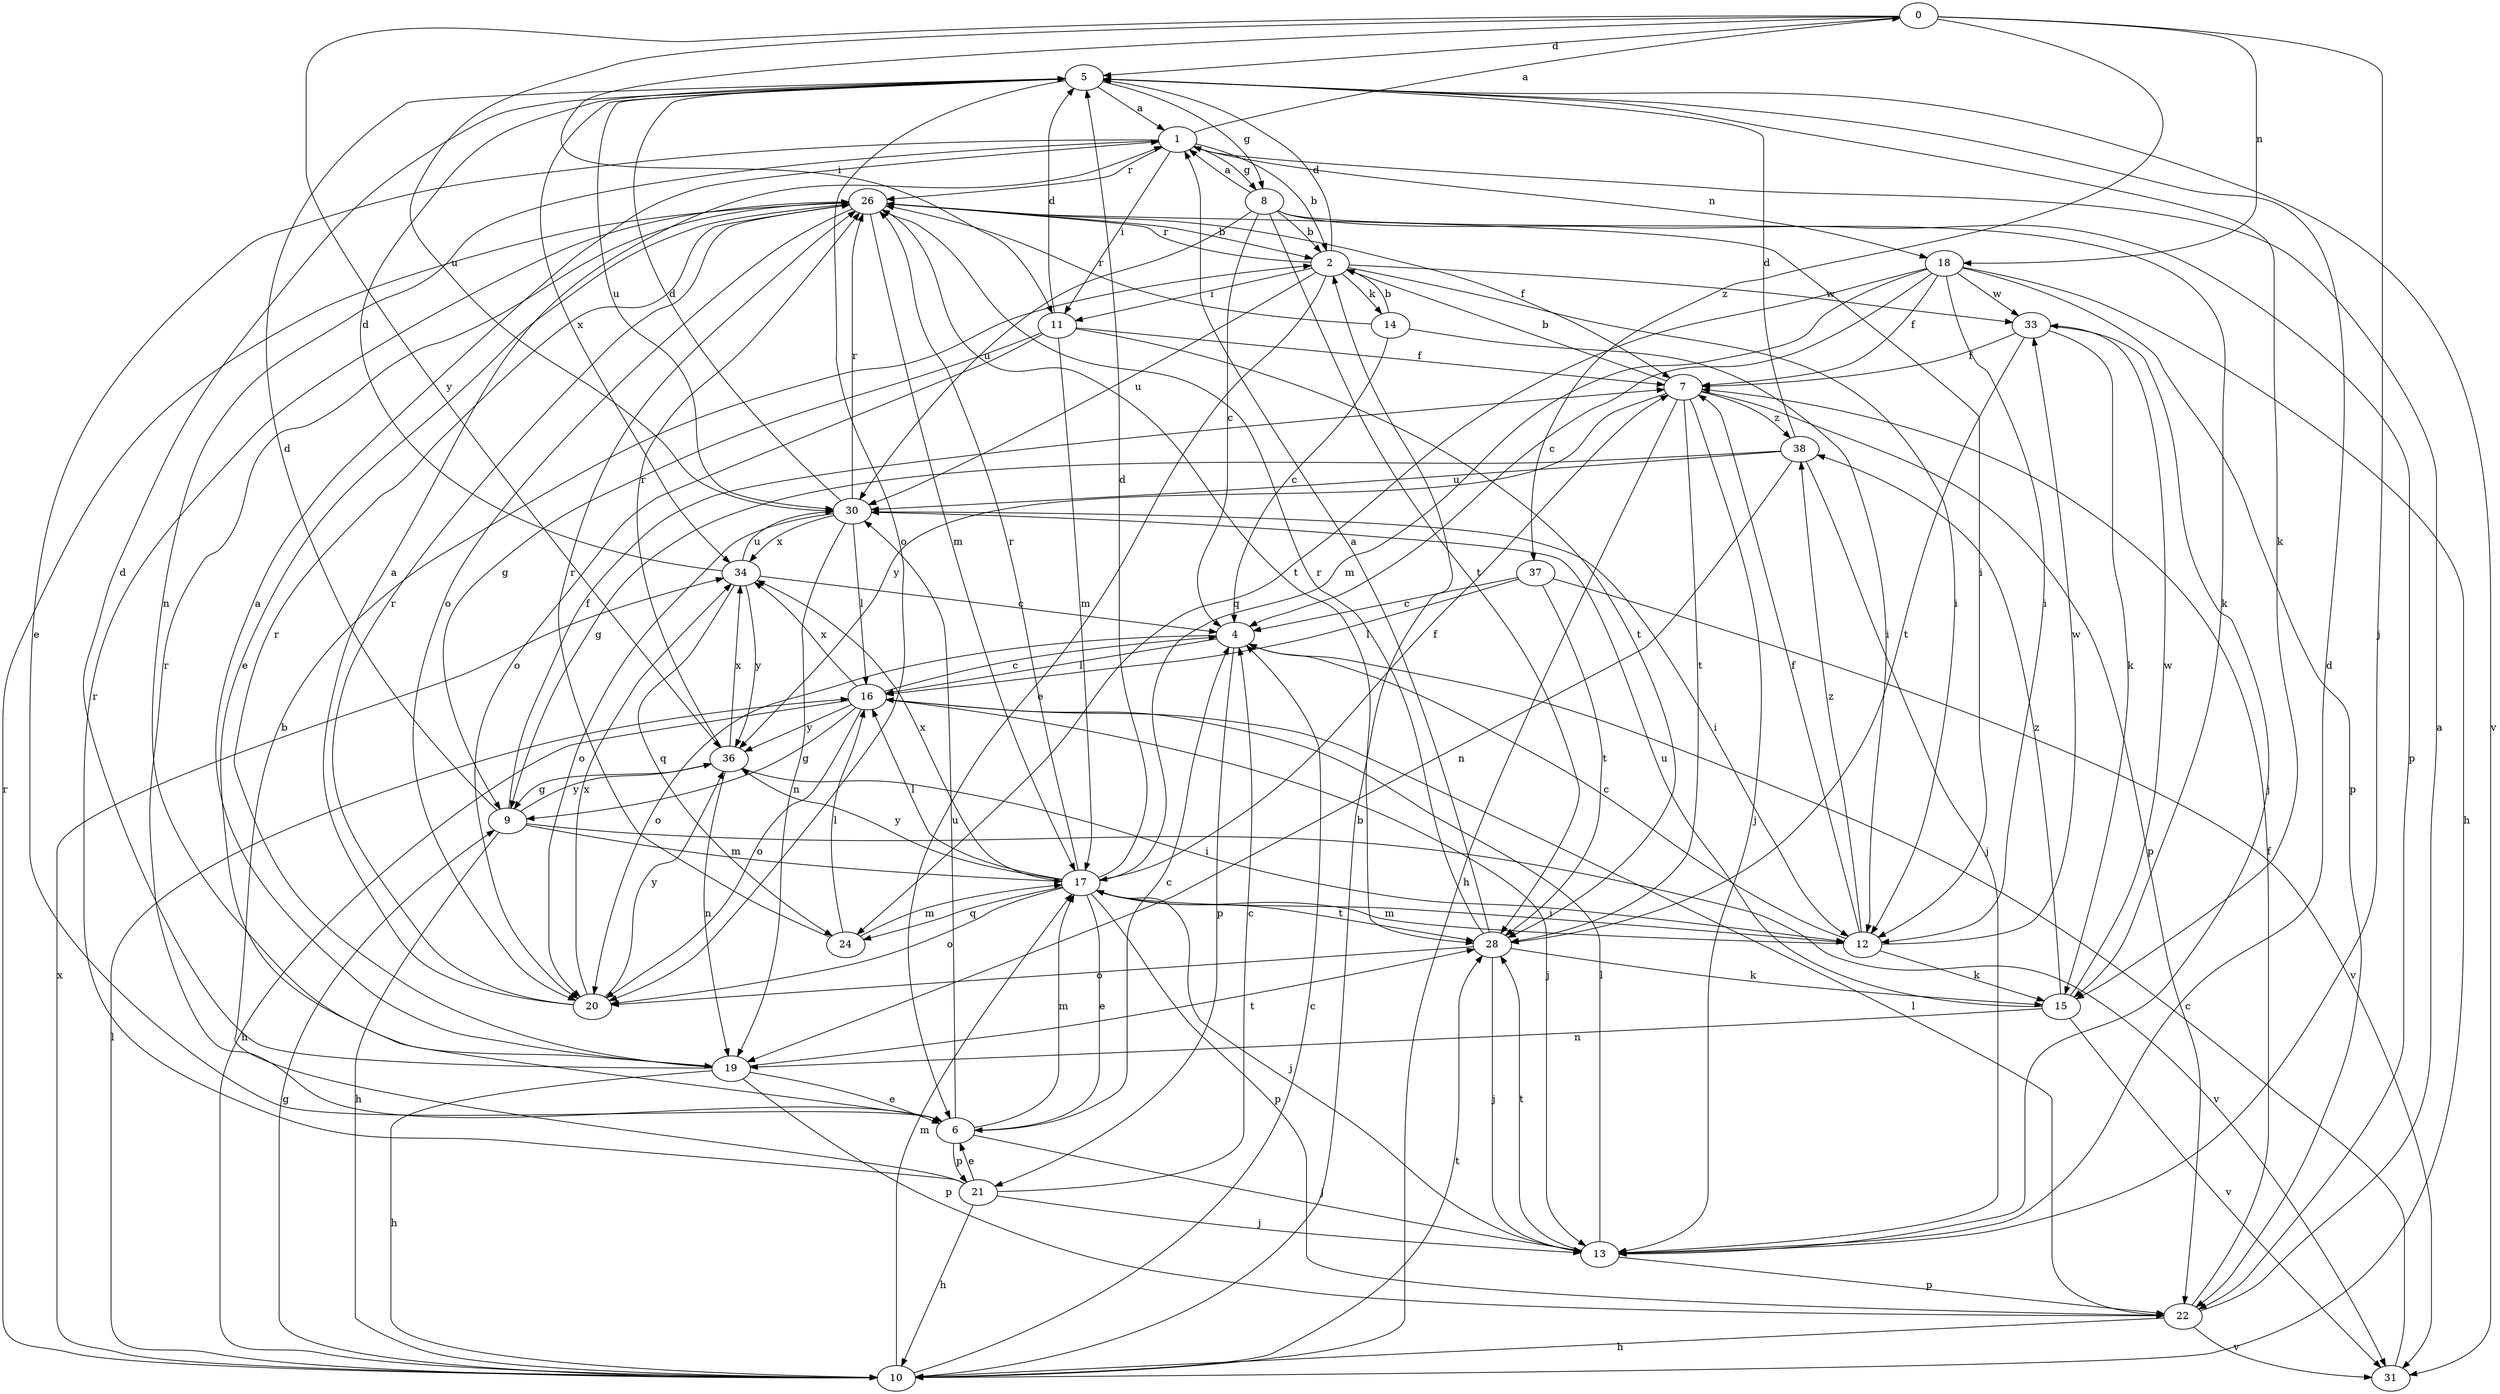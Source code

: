 strict digraph  {
0;
1;
2;
4;
5;
6;
7;
8;
9;
10;
11;
12;
13;
14;
15;
16;
17;
18;
19;
20;
21;
22;
24;
26;
28;
30;
31;
33;
34;
36;
37;
38;
0 -> 5  [label=d];
0 -> 11  [label=i];
0 -> 13  [label=j];
0 -> 18  [label=n];
0 -> 30  [label=u];
0 -> 36  [label=y];
0 -> 37  [label=z];
1 -> 0  [label=a];
1 -> 2  [label=b];
1 -> 6  [label=e];
1 -> 8  [label=g];
1 -> 11  [label=i];
1 -> 18  [label=n];
1 -> 19  [label=n];
1 -> 26  [label=r];
2 -> 5  [label=d];
2 -> 6  [label=e];
2 -> 11  [label=i];
2 -> 12  [label=i];
2 -> 14  [label=k];
2 -> 26  [label=r];
2 -> 30  [label=u];
2 -> 33  [label=w];
4 -> 16  [label=l];
4 -> 20  [label=o];
4 -> 21  [label=p];
5 -> 1  [label=a];
5 -> 8  [label=g];
5 -> 15  [label=k];
5 -> 20  [label=o];
5 -> 30  [label=u];
5 -> 31  [label=v];
5 -> 34  [label=x];
6 -> 4  [label=c];
6 -> 13  [label=j];
6 -> 17  [label=m];
6 -> 21  [label=p];
6 -> 26  [label=r];
6 -> 30  [label=u];
7 -> 2  [label=b];
7 -> 10  [label=h];
7 -> 13  [label=j];
7 -> 22  [label=p];
7 -> 28  [label=t];
7 -> 36  [label=y];
7 -> 38  [label=z];
8 -> 1  [label=a];
8 -> 2  [label=b];
8 -> 4  [label=c];
8 -> 15  [label=k];
8 -> 22  [label=p];
8 -> 28  [label=t];
8 -> 30  [label=u];
9 -> 5  [label=d];
9 -> 7  [label=f];
9 -> 10  [label=h];
9 -> 17  [label=m];
9 -> 31  [label=v];
9 -> 36  [label=y];
10 -> 2  [label=b];
10 -> 4  [label=c];
10 -> 9  [label=g];
10 -> 16  [label=l];
10 -> 17  [label=m];
10 -> 26  [label=r];
10 -> 28  [label=t];
10 -> 34  [label=x];
11 -> 5  [label=d];
11 -> 7  [label=f];
11 -> 9  [label=g];
11 -> 17  [label=m];
11 -> 20  [label=o];
11 -> 28  [label=t];
12 -> 4  [label=c];
12 -> 7  [label=f];
12 -> 15  [label=k];
12 -> 17  [label=m];
12 -> 33  [label=w];
12 -> 38  [label=z];
13 -> 5  [label=d];
13 -> 16  [label=l];
13 -> 22  [label=p];
13 -> 28  [label=t];
14 -> 2  [label=b];
14 -> 4  [label=c];
14 -> 12  [label=i];
14 -> 26  [label=r];
15 -> 19  [label=n];
15 -> 30  [label=u];
15 -> 31  [label=v];
15 -> 33  [label=w];
15 -> 38  [label=z];
16 -> 4  [label=c];
16 -> 9  [label=g];
16 -> 10  [label=h];
16 -> 13  [label=j];
16 -> 20  [label=o];
16 -> 34  [label=x];
16 -> 36  [label=y];
17 -> 5  [label=d];
17 -> 6  [label=e];
17 -> 7  [label=f];
17 -> 12  [label=i];
17 -> 13  [label=j];
17 -> 16  [label=l];
17 -> 20  [label=o];
17 -> 22  [label=p];
17 -> 24  [label=q];
17 -> 26  [label=r];
17 -> 28  [label=t];
17 -> 34  [label=x];
17 -> 36  [label=y];
18 -> 4  [label=c];
18 -> 7  [label=f];
18 -> 10  [label=h];
18 -> 12  [label=i];
18 -> 17  [label=m];
18 -> 22  [label=p];
18 -> 24  [label=q];
18 -> 33  [label=w];
19 -> 1  [label=a];
19 -> 5  [label=d];
19 -> 6  [label=e];
19 -> 10  [label=h];
19 -> 22  [label=p];
19 -> 26  [label=r];
19 -> 28  [label=t];
20 -> 1  [label=a];
20 -> 26  [label=r];
20 -> 34  [label=x];
20 -> 36  [label=y];
21 -> 2  [label=b];
21 -> 4  [label=c];
21 -> 6  [label=e];
21 -> 10  [label=h];
21 -> 13  [label=j];
21 -> 26  [label=r];
22 -> 1  [label=a];
22 -> 7  [label=f];
22 -> 10  [label=h];
22 -> 16  [label=l];
22 -> 31  [label=v];
24 -> 16  [label=l];
24 -> 17  [label=m];
24 -> 26  [label=r];
26 -> 2  [label=b];
26 -> 6  [label=e];
26 -> 7  [label=f];
26 -> 12  [label=i];
26 -> 17  [label=m];
26 -> 20  [label=o];
26 -> 28  [label=t];
28 -> 1  [label=a];
28 -> 13  [label=j];
28 -> 15  [label=k];
28 -> 20  [label=o];
28 -> 26  [label=r];
30 -> 5  [label=d];
30 -> 12  [label=i];
30 -> 16  [label=l];
30 -> 19  [label=n];
30 -> 20  [label=o];
30 -> 26  [label=r];
30 -> 34  [label=x];
31 -> 4  [label=c];
33 -> 7  [label=f];
33 -> 13  [label=j];
33 -> 15  [label=k];
33 -> 28  [label=t];
34 -> 4  [label=c];
34 -> 5  [label=d];
34 -> 24  [label=q];
34 -> 30  [label=u];
34 -> 36  [label=y];
36 -> 9  [label=g];
36 -> 12  [label=i];
36 -> 19  [label=n];
36 -> 26  [label=r];
36 -> 34  [label=x];
37 -> 4  [label=c];
37 -> 16  [label=l];
37 -> 28  [label=t];
37 -> 31  [label=v];
38 -> 5  [label=d];
38 -> 9  [label=g];
38 -> 13  [label=j];
38 -> 19  [label=n];
38 -> 30  [label=u];
}
